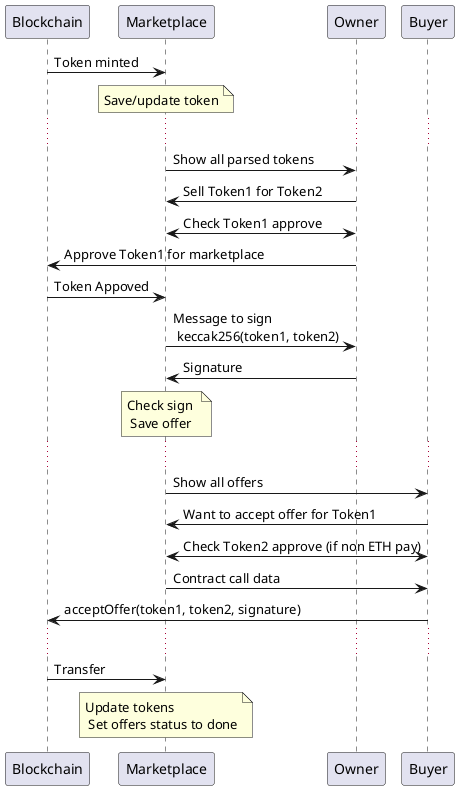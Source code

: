 @startuml

Blockchain -> Marketplace : Token minted
note over Marketplace: Save/update token

...

Marketplace -> Owner: Show all parsed tokens

Marketplace <- Owner: Sell Token1 for Token2

Marketplace <-> Owner: Check Token1 approve
Owner -> Blockchain: Approve Token1 for marketplace

Blockchain -> Marketplace: Token Appoved

Marketplace -> Owner: Message to sign \n keccak256(token1, token2)
Marketplace <- Owner: Signature

note over Marketplace: Check sign \n Save offer

...





Marketplace -> Buyer: Show all offers
Marketplace <- Buyer: Want to accept offer for Token1
Marketplace <-> Buyer: Check Token2 approve (if non ETH pay)
Marketplace -> Buyer: Contract call data
Blockchain <- Buyer: acceptOffer(token1, token2, signature)

...


Blockchain -> Marketplace : Transfer
note over Marketplace: Update tokens\n Set offers status to done









@enduml

